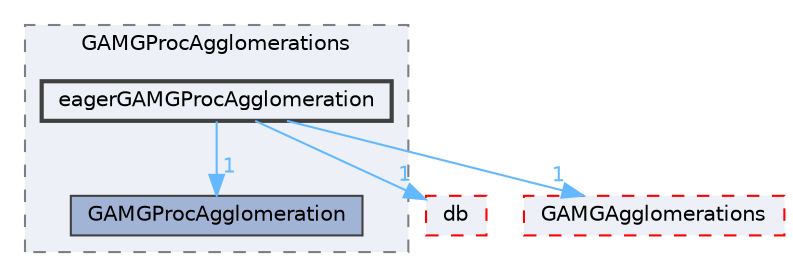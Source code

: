 digraph "src/OpenFOAM/matrices/lduMatrix/solvers/GAMG/GAMGProcAgglomerations/eagerGAMGProcAgglomeration"
{
 // LATEX_PDF_SIZE
  bgcolor="transparent";
  edge [fontname=Helvetica,fontsize=10,labelfontname=Helvetica,labelfontsize=10];
  node [fontname=Helvetica,fontsize=10,shape=box,height=0.2,width=0.4];
  compound=true
  subgraph clusterdir_e29b5ea92f1450a27f449a4b2bdeb476 {
    graph [ bgcolor="#edf0f7", pencolor="grey50", label="GAMGProcAgglomerations", fontname=Helvetica,fontsize=10 style="filled,dashed", URL="dir_e29b5ea92f1450a27f449a4b2bdeb476.html",tooltip=""]
  dir_2b2cbd6f594ace38cc4e761ea843eebc [label="GAMGProcAgglomeration", fillcolor="#a2b4d6", color="grey25", style="filled", URL="dir_2b2cbd6f594ace38cc4e761ea843eebc.html",tooltip=""];
  dir_80e694b313299ad86ccb2f8452babd30 [label="eagerGAMGProcAgglomeration", fillcolor="#edf0f7", color="grey25", style="filled,bold", URL="dir_80e694b313299ad86ccb2f8452babd30.html",tooltip=""];
  }
  dir_63c634f7a7cfd679ac26c67fb30fc32f [label="db", fillcolor="#edf0f7", color="red", style="filled,dashed", URL="dir_63c634f7a7cfd679ac26c67fb30fc32f.html",tooltip=""];
  dir_a924fc5b9b02d4bfaf9b6fb6bcc671ab [label="GAMGAgglomerations", fillcolor="#edf0f7", color="red", style="filled,dashed", URL="dir_a924fc5b9b02d4bfaf9b6fb6bcc671ab.html",tooltip=""];
  dir_80e694b313299ad86ccb2f8452babd30->dir_2b2cbd6f594ace38cc4e761ea843eebc [headlabel="1", labeldistance=1.5 headhref="dir_001095_001583.html" href="dir_001095_001583.html" color="steelblue1" fontcolor="steelblue1"];
  dir_80e694b313299ad86ccb2f8452babd30->dir_63c634f7a7cfd679ac26c67fb30fc32f [headlabel="1", labeldistance=1.5 headhref="dir_001095_000817.html" href="dir_001095_000817.html" color="steelblue1" fontcolor="steelblue1"];
  dir_80e694b313299ad86ccb2f8452babd30->dir_a924fc5b9b02d4bfaf9b6fb6bcc671ab [headlabel="1", labeldistance=1.5 headhref="dir_001095_001579.html" href="dir_001095_001579.html" color="steelblue1" fontcolor="steelblue1"];
}
